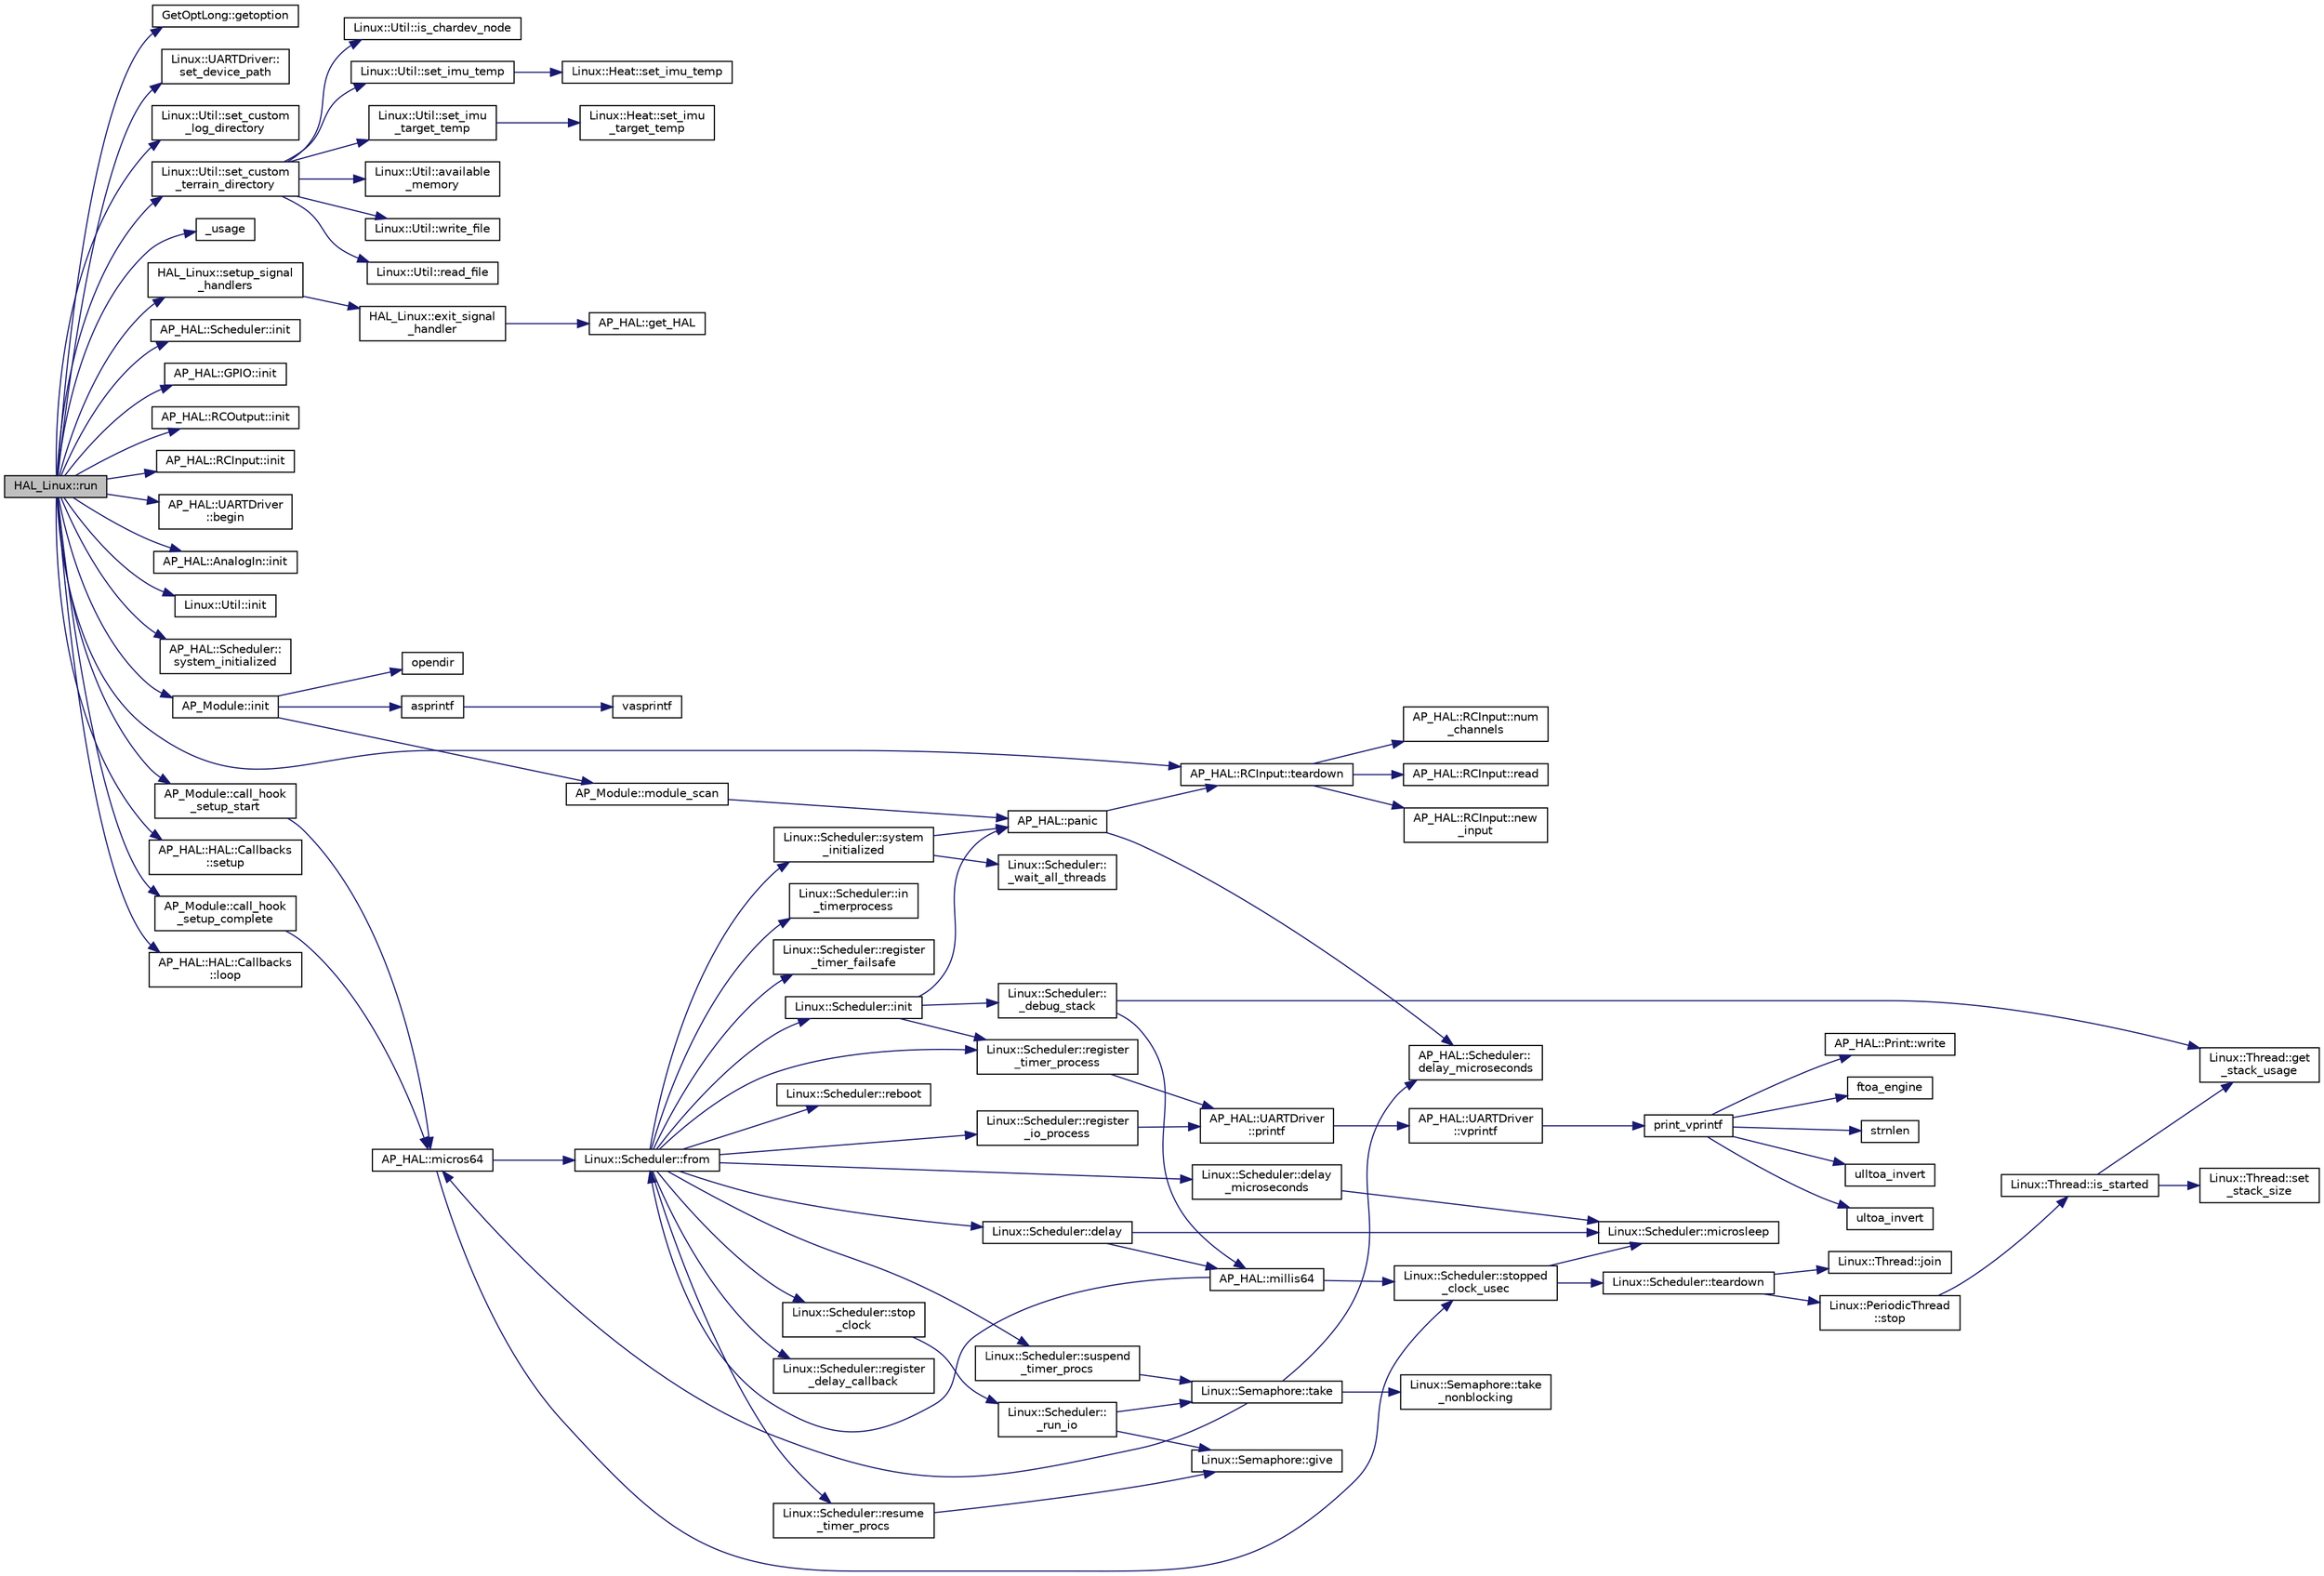 digraph "HAL_Linux::run"
{
 // INTERACTIVE_SVG=YES
  edge [fontname="Helvetica",fontsize="10",labelfontname="Helvetica",labelfontsize="10"];
  node [fontname="Helvetica",fontsize="10",shape=record];
  rankdir="LR";
  Node1 [label="HAL_Linux::run",height=0.2,width=0.4,color="black", fillcolor="grey75", style="filled", fontcolor="black"];
  Node1 -> Node2 [color="midnightblue",fontsize="10",style="solid",fontname="Helvetica"];
  Node2 [label="GetOptLong::getoption",height=0.2,width=0.4,color="black", fillcolor="white", style="filled",URL="$classGetOptLong.html#a051016414a96ad3e984e023415a59a79"];
  Node1 -> Node3 [color="midnightblue",fontsize="10",style="solid",fontname="Helvetica"];
  Node3 [label="Linux::UARTDriver::\lset_device_path",height=0.2,width=0.4,color="black", fillcolor="white", style="filled",URL="$classLinux_1_1UARTDriver.html#a194a4120b097bcaf81bb0c348cdf9047"];
  Node1 -> Node4 [color="midnightblue",fontsize="10",style="solid",fontname="Helvetica"];
  Node4 [label="Linux::Util::set_custom\l_log_directory",height=0.2,width=0.4,color="black", fillcolor="white", style="filled",URL="$classLinux_1_1Util.html#aa2fffa5d7f4c4ec27bc4a90626abae63"];
  Node1 -> Node5 [color="midnightblue",fontsize="10",style="solid",fontname="Helvetica"];
  Node5 [label="Linux::Util::set_custom\l_terrain_directory",height=0.2,width=0.4,color="black", fillcolor="white", style="filled",URL="$classLinux_1_1Util.html#a27e8ef7a37f200211f1c1fa1f230e8d3"];
  Node5 -> Node6 [color="midnightblue",fontsize="10",style="solid",fontname="Helvetica"];
  Node6 [label="Linux::Util::is_chardev_node",height=0.2,width=0.4,color="black", fillcolor="white", style="filled",URL="$classLinux_1_1Util.html#a76535ab93d898c693a33c1c173e74f25"];
  Node5 -> Node7 [color="midnightblue",fontsize="10",style="solid",fontname="Helvetica"];
  Node7 [label="Linux::Util::set_imu_temp",height=0.2,width=0.4,color="black", fillcolor="white", style="filled",URL="$classLinux_1_1Util.html#aaf436ef08c01aa430604c0aaf5880ab5"];
  Node7 -> Node8 [color="midnightblue",fontsize="10",style="solid",fontname="Helvetica"];
  Node8 [label="Linux::Heat::set_imu_temp",height=0.2,width=0.4,color="black", fillcolor="white", style="filled",URL="$classLinux_1_1Heat.html#a0d4d88522135402aecbc29319f1229f9"];
  Node5 -> Node9 [color="midnightblue",fontsize="10",style="solid",fontname="Helvetica"];
  Node9 [label="Linux::Util::set_imu\l_target_temp",height=0.2,width=0.4,color="black", fillcolor="white", style="filled",URL="$classLinux_1_1Util.html#abfe01a14b13fb2669db85f02b14f2060"];
  Node9 -> Node10 [color="midnightblue",fontsize="10",style="solid",fontname="Helvetica"];
  Node10 [label="Linux::Heat::set_imu\l_target_temp",height=0.2,width=0.4,color="black", fillcolor="white", style="filled",URL="$classLinux_1_1Heat.html#a04fe369fc36188be72a8907ea211c61b"];
  Node5 -> Node11 [color="midnightblue",fontsize="10",style="solid",fontname="Helvetica"];
  Node11 [label="Linux::Util::available\l_memory",height=0.2,width=0.4,color="black", fillcolor="white", style="filled",URL="$classLinux_1_1Util.html#a11568c65d7cf0ca6cb0caaea17de4bff"];
  Node5 -> Node12 [color="midnightblue",fontsize="10",style="solid",fontname="Helvetica"];
  Node12 [label="Linux::Util::write_file",height=0.2,width=0.4,color="black", fillcolor="white", style="filled",URL="$classLinux_1_1Util.html#af217ed63397b599a1b94ff6d0675ff9c"];
  Node5 -> Node13 [color="midnightblue",fontsize="10",style="solid",fontname="Helvetica"];
  Node13 [label="Linux::Util::read_file",height=0.2,width=0.4,color="black", fillcolor="white", style="filled",URL="$classLinux_1_1Util.html#ab7048ab270b5f162b082827905efc875"];
  Node1 -> Node14 [color="midnightblue",fontsize="10",style="solid",fontname="Helvetica"];
  Node14 [label="_usage",height=0.2,width=0.4,color="black", fillcolor="white", style="filled",URL="$HAL__Linux__Class_8cpp.html#a1270f80a56621a49cae352bc150b7816"];
  Node1 -> Node15 [color="midnightblue",fontsize="10",style="solid",fontname="Helvetica"];
  Node15 [label="HAL_Linux::setup_signal\l_handlers",height=0.2,width=0.4,color="black", fillcolor="white", style="filled",URL="$classHAL__Linux.html#a6b19e339f8e428bb63b19ac0600eb387"];
  Node15 -> Node16 [color="midnightblue",fontsize="10",style="solid",fontname="Helvetica"];
  Node16 [label="HAL_Linux::exit_signal\l_handler",height=0.2,width=0.4,color="black", fillcolor="white", style="filled",URL="$classHAL__Linux.html#a17a56cf2b8785809c37c7722dc749158"];
  Node16 -> Node17 [color="midnightblue",fontsize="10",style="solid",fontname="Helvetica"];
  Node17 [label="AP_HAL::get_HAL",height=0.2,width=0.4,color="black", fillcolor="white", style="filled",URL="$namespaceAP__HAL.html#a478ddf5b4f7ab239ea980838c36e1bb1"];
  Node1 -> Node18 [color="midnightblue",fontsize="10",style="solid",fontname="Helvetica"];
  Node18 [label="AP_HAL::Scheduler::init",height=0.2,width=0.4,color="black", fillcolor="white", style="filled",URL="$classAP__HAL_1_1Scheduler.html#a4003ad5b2ebcbb767700f0d483216a56"];
  Node1 -> Node19 [color="midnightblue",fontsize="10",style="solid",fontname="Helvetica"];
  Node19 [label="AP_HAL::GPIO::init",height=0.2,width=0.4,color="black", fillcolor="white", style="filled",URL="$classAP__HAL_1_1GPIO.html#a95cf96f0f3c4c8fed15bb98329aa30fd"];
  Node1 -> Node20 [color="midnightblue",fontsize="10",style="solid",fontname="Helvetica"];
  Node20 [label="AP_HAL::RCOutput::init",height=0.2,width=0.4,color="black", fillcolor="white", style="filled",URL="$classAP__HAL_1_1RCOutput.html#a4e77bfeee3a2494cc4407a91d03e1067"];
  Node1 -> Node21 [color="midnightblue",fontsize="10",style="solid",fontname="Helvetica"];
  Node21 [label="AP_HAL::RCInput::init",height=0.2,width=0.4,color="black", fillcolor="white", style="filled",URL="$classAP__HAL_1_1RCInput.html#a0eea79c26e71b819edc74bffe6c82631"];
  Node1 -> Node22 [color="midnightblue",fontsize="10",style="solid",fontname="Helvetica"];
  Node22 [label="AP_HAL::UARTDriver\l::begin",height=0.2,width=0.4,color="black", fillcolor="white", style="filled",URL="$classAP__HAL_1_1UARTDriver.html#a2a83124757f6f8f6eb4d25b11c9cb97e"];
  Node1 -> Node23 [color="midnightblue",fontsize="10",style="solid",fontname="Helvetica"];
  Node23 [label="AP_HAL::AnalogIn::init",height=0.2,width=0.4,color="black", fillcolor="white", style="filled",URL="$classAP__HAL_1_1AnalogIn.html#ab77f4d405cd67ff9321b6d7db412ebbb"];
  Node1 -> Node24 [color="midnightblue",fontsize="10",style="solid",fontname="Helvetica"];
  Node24 [label="Linux::Util::init",height=0.2,width=0.4,color="black", fillcolor="white", style="filled",URL="$classLinux_1_1Util.html#ae03dc062803bf3bcda9cbd77e781c7d4"];
  Node1 -> Node25 [color="midnightblue",fontsize="10",style="solid",fontname="Helvetica"];
  Node25 [label="AP_HAL::Scheduler::\lsystem_initialized",height=0.2,width=0.4,color="black", fillcolor="white", style="filled",URL="$classAP__HAL_1_1Scheduler.html#aedeb9c9f5b782f55afeebc8d2f612c8a"];
  Node1 -> Node26 [color="midnightblue",fontsize="10",style="solid",fontname="Helvetica"];
  Node26 [label="AP_Module::init",height=0.2,width=0.4,color="black", fillcolor="white", style="filled",URL="$classAP__Module.html#aa26dfdba58553ba759c71fcad5371e6f"];
  Node26 -> Node27 [color="midnightblue",fontsize="10",style="solid",fontname="Helvetica"];
  Node27 [label="opendir",height=0.2,width=0.4,color="black", fillcolor="white", style="filled",URL="$replace_8h.html#ae7302925fc2f556fe0bbb2f97e488d45"];
  Node26 -> Node28 [color="midnightblue",fontsize="10",style="solid",fontname="Helvetica"];
  Node28 [label="asprintf",height=0.2,width=0.4,color="black", fillcolor="white", style="filled",URL="$replace_8cpp.html#a28a648dd20504ebc0c03623a28d82c93"];
  Node28 -> Node29 [color="midnightblue",fontsize="10",style="solid",fontname="Helvetica"];
  Node29 [label="vasprintf",height=0.2,width=0.4,color="black", fillcolor="white", style="filled",URL="$replace_8cpp.html#a4e85b35525311e653744c2bfd3e9971e"];
  Node26 -> Node30 [color="midnightblue",fontsize="10",style="solid",fontname="Helvetica"];
  Node30 [label="AP_Module::module_scan",height=0.2,width=0.4,color="black", fillcolor="white", style="filled",URL="$classAP__Module.html#a966403cb5e7e6c80ddffcb9fb9c843dd"];
  Node30 -> Node31 [color="midnightblue",fontsize="10",style="solid",fontname="Helvetica"];
  Node31 [label="AP_HAL::panic",height=0.2,width=0.4,color="black", fillcolor="white", style="filled",URL="$namespaceAP__HAL.html#a71832f03d849a0c088f04fc98d3c8143"];
  Node31 -> Node32 [color="midnightblue",fontsize="10",style="solid",fontname="Helvetica"];
  Node32 [label="AP_HAL::RCInput::teardown",height=0.2,width=0.4,color="black", fillcolor="white", style="filled",URL="$classAP__HAL_1_1RCInput.html#a2bea13d38f2b9ae8bf5193a3a69f0a31"];
  Node32 -> Node33 [color="midnightblue",fontsize="10",style="solid",fontname="Helvetica"];
  Node33 [label="AP_HAL::RCInput::new\l_input",height=0.2,width=0.4,color="black", fillcolor="white", style="filled",URL="$classAP__HAL_1_1RCInput.html#aee1fade33080edef83dd7db0fad0f7da"];
  Node32 -> Node34 [color="midnightblue",fontsize="10",style="solid",fontname="Helvetica"];
  Node34 [label="AP_HAL::RCInput::num\l_channels",height=0.2,width=0.4,color="black", fillcolor="white", style="filled",URL="$classAP__HAL_1_1RCInput.html#ae55f959c6115c1f41783af3a2b6c4fcd"];
  Node32 -> Node35 [color="midnightblue",fontsize="10",style="solid",fontname="Helvetica"];
  Node35 [label="AP_HAL::RCInput::read",height=0.2,width=0.4,color="black", fillcolor="white", style="filled",URL="$classAP__HAL_1_1RCInput.html#a078fd7e6d2e6a899009ec674a8e03498"];
  Node31 -> Node36 [color="midnightblue",fontsize="10",style="solid",fontname="Helvetica"];
  Node36 [label="AP_HAL::Scheduler::\ldelay_microseconds",height=0.2,width=0.4,color="black", fillcolor="white", style="filled",URL="$classAP__HAL_1_1Scheduler.html#a78c4f1b1f192ac1c99544b6cc8f099b0"];
  Node1 -> Node37 [color="midnightblue",fontsize="10",style="solid",fontname="Helvetica"];
  Node37 [label="AP_Module::call_hook\l_setup_start",height=0.2,width=0.4,color="black", fillcolor="white", style="filled",URL="$classAP__Module.html#a079f73b1dd75a3134022a71807f4b8c3"];
  Node37 -> Node38 [color="midnightblue",fontsize="10",style="solid",fontname="Helvetica"];
  Node38 [label="AP_HAL::micros64",height=0.2,width=0.4,color="black", fillcolor="white", style="filled",URL="$namespaceAP__HAL.html#a7aa0ce7625c9680e30ff4a99940907a5"];
  Node38 -> Node39 [color="midnightblue",fontsize="10",style="solid",fontname="Helvetica"];
  Node39 [label="Linux::Scheduler::from",height=0.2,width=0.4,color="black", fillcolor="white", style="filled",URL="$classLinux_1_1Scheduler.html#a53ecaae0fdc72f85bd57c4b0cff93653"];
  Node39 -> Node40 [color="midnightblue",fontsize="10",style="solid",fontname="Helvetica"];
  Node40 [label="Linux::Scheduler::init",height=0.2,width=0.4,color="black", fillcolor="white", style="filled",URL="$classLinux_1_1Scheduler.html#a3d77c332e051c28c83fb07757e7100bd"];
  Node40 -> Node31 [color="midnightblue",fontsize="10",style="solid",fontname="Helvetica"];
  Node40 -> Node41 [color="midnightblue",fontsize="10",style="solid",fontname="Helvetica"];
  Node41 [label="Linux::Scheduler::register\l_timer_process",height=0.2,width=0.4,color="black", fillcolor="white", style="filled",URL="$classLinux_1_1Scheduler.html#a02a34a123dfebaf360f7010745e1e646"];
  Node41 -> Node42 [color="midnightblue",fontsize="10",style="solid",fontname="Helvetica"];
  Node42 [label="AP_HAL::UARTDriver\l::printf",height=0.2,width=0.4,color="black", fillcolor="white", style="filled",URL="$classAP__HAL_1_1UARTDriver.html#a6ceedc792594e59fc7d80b39a435f027"];
  Node42 -> Node43 [color="midnightblue",fontsize="10",style="solid",fontname="Helvetica"];
  Node43 [label="AP_HAL::UARTDriver\l::vprintf",height=0.2,width=0.4,color="black", fillcolor="white", style="filled",URL="$classAP__HAL_1_1UARTDriver.html#aa8abfb6d6641299472c29ac1edde559f"];
  Node43 -> Node44 [color="midnightblue",fontsize="10",style="solid",fontname="Helvetica"];
  Node44 [label="print_vprintf",height=0.2,width=0.4,color="black", fillcolor="white", style="filled",URL="$print__vprintf_8cpp.html#a1534eaeab54696df96975b56d9f49212"];
  Node44 -> Node45 [color="midnightblue",fontsize="10",style="solid",fontname="Helvetica"];
  Node45 [label="AP_HAL::Print::write",height=0.2,width=0.4,color="black", fillcolor="white", style="filled",URL="$classAP__HAL_1_1Print.html#acc65391952a43334f8f5c9bef341f501"];
  Node44 -> Node46 [color="midnightblue",fontsize="10",style="solid",fontname="Helvetica"];
  Node46 [label="ftoa_engine",height=0.2,width=0.4,color="black", fillcolor="white", style="filled",URL="$ftoa__engine_8cpp.html#a1c28234da8f20b43c85890d4bb452947"];
  Node44 -> Node47 [color="midnightblue",fontsize="10",style="solid",fontname="Helvetica"];
  Node47 [label="strnlen",height=0.2,width=0.4,color="black", fillcolor="white", style="filled",URL="$replace_8cpp.html#a880bcc7b85a09e6254691bebd5344b51"];
  Node44 -> Node48 [color="midnightblue",fontsize="10",style="solid",fontname="Helvetica"];
  Node48 [label="ulltoa_invert",height=0.2,width=0.4,color="black", fillcolor="white", style="filled",URL="$utoa__invert_8cpp.html#a34926f552460b47c414ec4d83b32815c"];
  Node44 -> Node49 [color="midnightblue",fontsize="10",style="solid",fontname="Helvetica"];
  Node49 [label="ultoa_invert",height=0.2,width=0.4,color="black", fillcolor="white", style="filled",URL="$utoa__invert_8cpp.html#a5d99bba8e697c1e11da489d88fca8559"];
  Node40 -> Node50 [color="midnightblue",fontsize="10",style="solid",fontname="Helvetica"];
  Node50 [label="Linux::Scheduler::\l_debug_stack",height=0.2,width=0.4,color="black", fillcolor="white", style="filled",URL="$classLinux_1_1Scheduler.html#a163eb7b285c95b1b1d036fc61d723910"];
  Node50 -> Node51 [color="midnightblue",fontsize="10",style="solid",fontname="Helvetica"];
  Node51 [label="AP_HAL::millis64",height=0.2,width=0.4,color="black", fillcolor="white", style="filled",URL="$namespaceAP__HAL.html#a59336c5fceaf28a76d1df1581a87a25d"];
  Node51 -> Node39 [color="midnightblue",fontsize="10",style="solid",fontname="Helvetica"];
  Node51 -> Node52 [color="midnightblue",fontsize="10",style="solid",fontname="Helvetica"];
  Node52 [label="Linux::Scheduler::stopped\l_clock_usec",height=0.2,width=0.4,color="black", fillcolor="white", style="filled",URL="$classLinux_1_1Scheduler.html#a682b4c34f330f66db5ab4aa5d96e13f9"];
  Node52 -> Node53 [color="midnightblue",fontsize="10",style="solid",fontname="Helvetica"];
  Node53 [label="Linux::Scheduler::microsleep",height=0.2,width=0.4,color="black", fillcolor="white", style="filled",URL="$classLinux_1_1Scheduler.html#a647872aff158b510c56862f51f951538"];
  Node52 -> Node54 [color="midnightblue",fontsize="10",style="solid",fontname="Helvetica"];
  Node54 [label="Linux::Scheduler::teardown",height=0.2,width=0.4,color="black", fillcolor="white", style="filled",URL="$classLinux_1_1Scheduler.html#ab373a83d818679432520ea881044b2a7"];
  Node54 -> Node55 [color="midnightblue",fontsize="10",style="solid",fontname="Helvetica"];
  Node55 [label="Linux::PeriodicThread\l::stop",height=0.2,width=0.4,color="black", fillcolor="white", style="filled",URL="$classLinux_1_1PeriodicThread.html#a136aaf6e713f63b246fc4a2905e6e9a1"];
  Node55 -> Node56 [color="midnightblue",fontsize="10",style="solid",fontname="Helvetica"];
  Node56 [label="Linux::Thread::is_started",height=0.2,width=0.4,color="black", fillcolor="white", style="filled",URL="$classLinux_1_1Thread.html#a240d7b48a9a8eb43638f67295a1819e5"];
  Node56 -> Node57 [color="midnightblue",fontsize="10",style="solid",fontname="Helvetica"];
  Node57 [label="Linux::Thread::get\l_stack_usage",height=0.2,width=0.4,color="black", fillcolor="white", style="filled",URL="$classLinux_1_1Thread.html#a6884970a0811ae21953c57fb98aa6e96"];
  Node56 -> Node58 [color="midnightblue",fontsize="10",style="solid",fontname="Helvetica"];
  Node58 [label="Linux::Thread::set\l_stack_size",height=0.2,width=0.4,color="black", fillcolor="white", style="filled",URL="$classLinux_1_1Thread.html#a8d3282b714faaf68eae534e9276419f0"];
  Node54 -> Node59 [color="midnightblue",fontsize="10",style="solid",fontname="Helvetica"];
  Node59 [label="Linux::Thread::join",height=0.2,width=0.4,color="black", fillcolor="white", style="filled",URL="$classLinux_1_1Thread.html#a32b7d184279634922e2f3b23b584fbcd"];
  Node50 -> Node57 [color="midnightblue",fontsize="10",style="solid",fontname="Helvetica"];
  Node39 -> Node60 [color="midnightblue",fontsize="10",style="solid",fontname="Helvetica"];
  Node60 [label="Linux::Scheduler::delay",height=0.2,width=0.4,color="black", fillcolor="white", style="filled",URL="$classLinux_1_1Scheduler.html#a14f3239ecbb9889823b20dc9de655c2f"];
  Node60 -> Node51 [color="midnightblue",fontsize="10",style="solid",fontname="Helvetica"];
  Node60 -> Node53 [color="midnightblue",fontsize="10",style="solid",fontname="Helvetica"];
  Node39 -> Node61 [color="midnightblue",fontsize="10",style="solid",fontname="Helvetica"];
  Node61 [label="Linux::Scheduler::delay\l_microseconds",height=0.2,width=0.4,color="black", fillcolor="white", style="filled",URL="$classLinux_1_1Scheduler.html#a4cffd5bcba0175bf49c7aa75ff3bf09a"];
  Node61 -> Node53 [color="midnightblue",fontsize="10",style="solid",fontname="Helvetica"];
  Node39 -> Node62 [color="midnightblue",fontsize="10",style="solid",fontname="Helvetica"];
  Node62 [label="Linux::Scheduler::register\l_delay_callback",height=0.2,width=0.4,color="black", fillcolor="white", style="filled",URL="$classLinux_1_1Scheduler.html#a5cb50b637d5fd3e5f9220bc23db0fb3f"];
  Node39 -> Node41 [color="midnightblue",fontsize="10",style="solid",fontname="Helvetica"];
  Node39 -> Node63 [color="midnightblue",fontsize="10",style="solid",fontname="Helvetica"];
  Node63 [label="Linux::Scheduler::register\l_io_process",height=0.2,width=0.4,color="black", fillcolor="white", style="filled",URL="$classLinux_1_1Scheduler.html#aa2be97cb8686d72cc322fb38f69a940c"];
  Node63 -> Node42 [color="midnightblue",fontsize="10",style="solid",fontname="Helvetica"];
  Node39 -> Node64 [color="midnightblue",fontsize="10",style="solid",fontname="Helvetica"];
  Node64 [label="Linux::Scheduler::suspend\l_timer_procs",height=0.2,width=0.4,color="black", fillcolor="white", style="filled",URL="$classLinux_1_1Scheduler.html#abba967d02c28cb0b16a7cebbff9bc6d6"];
  Node64 -> Node65 [color="midnightblue",fontsize="10",style="solid",fontname="Helvetica"];
  Node65 [label="Linux::Semaphore::take",height=0.2,width=0.4,color="black", fillcolor="white", style="filled",URL="$classLinux_1_1Semaphore.html#afc4c8706abb7e68aa4001ea372dc614e"];
  Node65 -> Node66 [color="midnightblue",fontsize="10",style="solid",fontname="Helvetica"];
  Node66 [label="Linux::Semaphore::take\l_nonblocking",height=0.2,width=0.4,color="black", fillcolor="white", style="filled",URL="$classLinux_1_1Semaphore.html#a561b4f40f3a76335f1a686c2aed526f9"];
  Node65 -> Node38 [color="midnightblue",fontsize="10",style="solid",fontname="Helvetica"];
  Node65 -> Node36 [color="midnightblue",fontsize="10",style="solid",fontname="Helvetica"];
  Node39 -> Node67 [color="midnightblue",fontsize="10",style="solid",fontname="Helvetica"];
  Node67 [label="Linux::Scheduler::resume\l_timer_procs",height=0.2,width=0.4,color="black", fillcolor="white", style="filled",URL="$classLinux_1_1Scheduler.html#aee4e701b92cb4721c4de1bfcdcded70c"];
  Node67 -> Node68 [color="midnightblue",fontsize="10",style="solid",fontname="Helvetica"];
  Node68 [label="Linux::Semaphore::give",height=0.2,width=0.4,color="black", fillcolor="white", style="filled",URL="$classLinux_1_1Semaphore.html#a216f91636f64b57b59d43ef64af91624"];
  Node39 -> Node69 [color="midnightblue",fontsize="10",style="solid",fontname="Helvetica"];
  Node69 [label="Linux::Scheduler::in\l_timerprocess",height=0.2,width=0.4,color="black", fillcolor="white", style="filled",URL="$classLinux_1_1Scheduler.html#af23753e7c6bfa97553db215a64235455"];
  Node39 -> Node70 [color="midnightblue",fontsize="10",style="solid",fontname="Helvetica"];
  Node70 [label="Linux::Scheduler::register\l_timer_failsafe",height=0.2,width=0.4,color="black", fillcolor="white", style="filled",URL="$classLinux_1_1Scheduler.html#ac193459e3575c7a0588fdc72250c2044"];
  Node39 -> Node71 [color="midnightblue",fontsize="10",style="solid",fontname="Helvetica"];
  Node71 [label="Linux::Scheduler::system\l_initialized",height=0.2,width=0.4,color="black", fillcolor="white", style="filled",URL="$classLinux_1_1Scheduler.html#ad6070a7ee637adf5101b1e6b6efbf8f6"];
  Node71 -> Node31 [color="midnightblue",fontsize="10",style="solid",fontname="Helvetica"];
  Node71 -> Node72 [color="midnightblue",fontsize="10",style="solid",fontname="Helvetica"];
  Node72 [label="Linux::Scheduler::\l_wait_all_threads",height=0.2,width=0.4,color="black", fillcolor="white", style="filled",URL="$classLinux_1_1Scheduler.html#ac52c8da3f1f4fd79c50bd64379daf399"];
  Node39 -> Node73 [color="midnightblue",fontsize="10",style="solid",fontname="Helvetica"];
  Node73 [label="Linux::Scheduler::reboot",height=0.2,width=0.4,color="black", fillcolor="white", style="filled",URL="$classLinux_1_1Scheduler.html#ae72cfa66c849ffd882ef518c35c71e69"];
  Node39 -> Node74 [color="midnightblue",fontsize="10",style="solid",fontname="Helvetica"];
  Node74 [label="Linux::Scheduler::stop\l_clock",height=0.2,width=0.4,color="black", fillcolor="white", style="filled",URL="$classLinux_1_1Scheduler.html#a392aebafcdfe9a812e4db4b7a9dcce9c"];
  Node74 -> Node75 [color="midnightblue",fontsize="10",style="solid",fontname="Helvetica"];
  Node75 [label="Linux::Scheduler::\l_run_io",height=0.2,width=0.4,color="black", fillcolor="white", style="filled",URL="$classLinux_1_1Scheduler.html#a70b024d7d0886bf47b46cc3ee310d638"];
  Node75 -> Node65 [color="midnightblue",fontsize="10",style="solid",fontname="Helvetica"];
  Node75 -> Node68 [color="midnightblue",fontsize="10",style="solid",fontname="Helvetica"];
  Node38 -> Node52 [color="midnightblue",fontsize="10",style="solid",fontname="Helvetica"];
  Node1 -> Node76 [color="midnightblue",fontsize="10",style="solid",fontname="Helvetica"];
  Node76 [label="AP_HAL::HAL::Callbacks\l::setup",height=0.2,width=0.4,color="black", fillcolor="white", style="filled",URL="$structAP__HAL_1_1HAL_1_1Callbacks.html#ac17391b6bc7af1125a01f714db4416ea"];
  Node1 -> Node77 [color="midnightblue",fontsize="10",style="solid",fontname="Helvetica"];
  Node77 [label="AP_Module::call_hook\l_setup_complete",height=0.2,width=0.4,color="black", fillcolor="white", style="filled",URL="$classAP__Module.html#a54b2edff163bdfe4c6367d3dcba86f0c"];
  Node77 -> Node38 [color="midnightblue",fontsize="10",style="solid",fontname="Helvetica"];
  Node1 -> Node78 [color="midnightblue",fontsize="10",style="solid",fontname="Helvetica"];
  Node78 [label="AP_HAL::HAL::Callbacks\l::loop",height=0.2,width=0.4,color="black", fillcolor="white", style="filled",URL="$structAP__HAL_1_1HAL_1_1Callbacks.html#a639c16a1964775a5bf52a2d5a906ceeb"];
  Node1 -> Node32 [color="midnightblue",fontsize="10",style="solid",fontname="Helvetica"];
}
